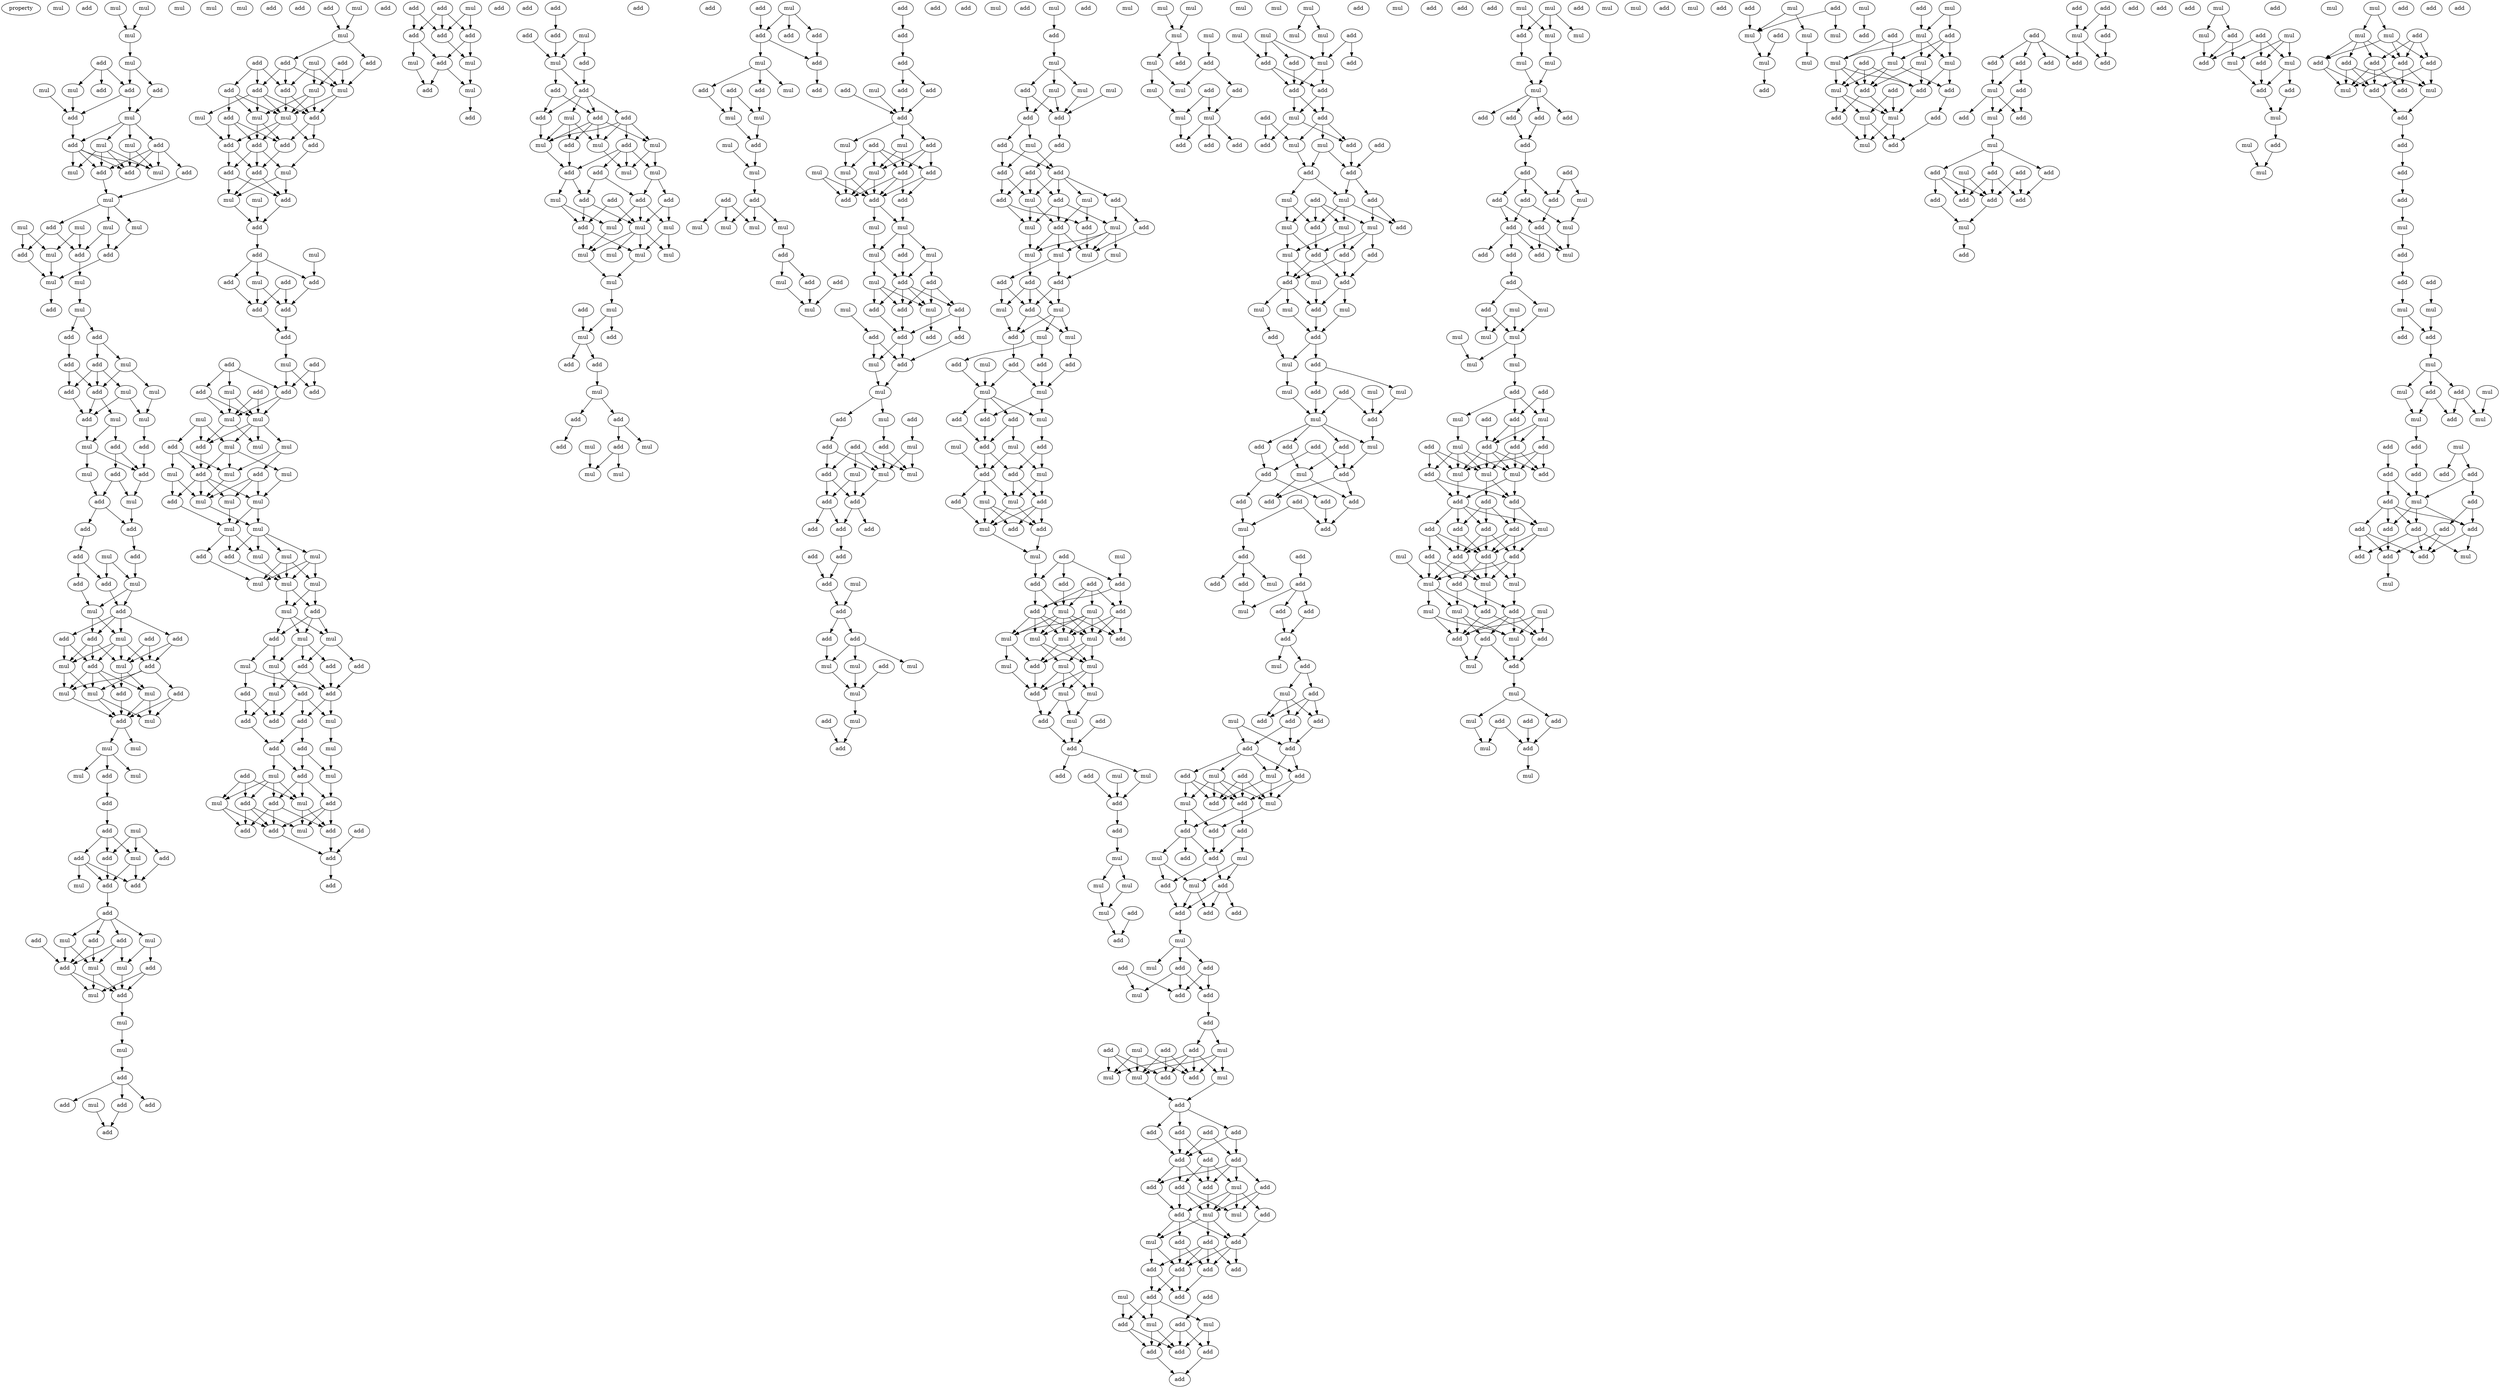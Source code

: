 digraph {
    node [fontcolor=black]
    property [mul=2,lf=1.3]
    0 [ label = mul ];
    1 [ label = add ];
    2 [ label = mul ];
    3 [ label = mul ];
    4 [ label = mul ];
    5 [ label = mul ];
    6 [ label = mul ];
    7 [ label = add ];
    8 [ label = mul ];
    9 [ label = add ];
    10 [ label = mul ];
    11 [ label = add ];
    12 [ label = add ];
    13 [ label = mul ];
    14 [ label = add ];
    15 [ label = add ];
    16 [ label = add ];
    17 [ label = mul ];
    18 [ label = mul ];
    19 [ label = mul ];
    20 [ label = add ];
    21 [ label = add ];
    22 [ label = add ];
    23 [ label = mul ];
    24 [ label = mul ];
    25 [ label = mul ];
    26 [ label = mul ];
    27 [ label = mul ];
    28 [ label = mul ];
    29 [ label = add ];
    30 [ label = add ];
    31 [ label = mul ];
    32 [ label = add ];
    33 [ label = add ];
    34 [ label = mul ];
    35 [ label = mul ];
    36 [ label = add ];
    37 [ label = mul ];
    38 [ label = add ];
    39 [ label = add ];
    40 [ label = mul ];
    41 [ label = add ];
    42 [ label = add ];
    43 [ label = add ];
    44 [ label = mul ];
    45 [ label = mul ];
    46 [ label = add ];
    47 [ label = mul ];
    48 [ label = mul ];
    49 [ label = add ];
    50 [ label = add ];
    51 [ label = mul ];
    52 [ label = add ];
    53 [ label = add ];
    54 [ label = add ];
    55 [ label = mul ];
    56 [ label = mul ];
    57 [ label = add ];
    58 [ label = add ];
    59 [ label = add ];
    60 [ label = add ];
    61 [ label = mul ];
    62 [ label = add ];
    63 [ label = mul ];
    64 [ label = add ];
    65 [ label = add ];
    66 [ label = mul ];
    67 [ label = add ];
    68 [ label = mul ];
    69 [ label = add ];
    70 [ label = add ];
    71 [ label = add ];
    72 [ label = add ];
    73 [ label = mul ];
    74 [ label = add ];
    75 [ label = mul ];
    76 [ label = mul ];
    77 [ label = add ];
    78 [ label = mul ];
    79 [ label = mul ];
    80 [ label = add ];
    81 [ label = add ];
    82 [ label = mul ];
    83 [ label = mul ];
    84 [ label = add ];
    85 [ label = mul ];
    86 [ label = mul ];
    87 [ label = mul ];
    88 [ label = mul ];
    89 [ label = add ];
    90 [ label = mul ];
    91 [ label = add ];
    92 [ label = mul ];
    93 [ label = add ];
    94 [ label = add ];
    95 [ label = mul ];
    96 [ label = add ];
    97 [ label = add ];
    98 [ label = add ];
    99 [ label = add ];
    100 [ label = add ];
    101 [ label = mul ];
    102 [ label = add ];
    103 [ label = add ];
    104 [ label = add ];
    105 [ label = mul ];
    106 [ label = add ];
    107 [ label = mul ];
    108 [ label = mul ];
    109 [ label = mul ];
    110 [ label = add ];
    111 [ label = add ];
    112 [ label = mul ];
    113 [ label = add ];
    114 [ label = mul ];
    115 [ label = mul ];
    116 [ label = add ];
    117 [ label = add ];
    118 [ label = add ];
    119 [ label = mul ];
    120 [ label = add ];
    121 [ label = add ];
    122 [ label = add ];
    123 [ label = add ];
    124 [ label = mul ];
    125 [ label = mul ];
    126 [ label = add ];
    127 [ label = add ];
    128 [ label = mul ];
    129 [ label = add ];
    130 [ label = add ];
    131 [ label = add ];
    132 [ label = add ];
    133 [ label = mul ];
    134 [ label = mul ];
    135 [ label = add ];
    136 [ label = add ];
    137 [ label = add ];
    138 [ label = mul ];
    139 [ label = mul ];
    140 [ label = mul ];
    141 [ label = add ];
    142 [ label = add ];
    143 [ label = add ];
    144 [ label = add ];
    145 [ label = add ];
    146 [ label = mul ];
    147 [ label = add ];
    148 [ label = add ];
    149 [ label = mul ];
    150 [ label = mul ];
    151 [ label = add ];
    152 [ label = add ];
    153 [ label = add ];
    154 [ label = mul ];
    155 [ label = add ];
    156 [ label = mul ];
    157 [ label = add ];
    158 [ label = add ];
    159 [ label = add ];
    160 [ label = add ];
    161 [ label = add ];
    162 [ label = add ];
    163 [ label = mul ];
    164 [ label = add ];
    165 [ label = add ];
    166 [ label = add ];
    167 [ label = mul ];
    168 [ label = add ];
    169 [ label = add ];
    170 [ label = mul ];
    171 [ label = mul ];
    172 [ label = mul ];
    173 [ label = add ];
    174 [ label = mul ];
    175 [ label = mul ];
    176 [ label = add ];
    177 [ label = mul ];
    178 [ label = add ];
    179 [ label = mul ];
    180 [ label = mul ];
    181 [ label = add ];
    182 [ label = mul ];
    183 [ label = mul ];
    184 [ label = add ];
    185 [ label = mul ];
    186 [ label = mul ];
    187 [ label = mul ];
    188 [ label = mul ];
    189 [ label = add ];
    190 [ label = mul ];
    191 [ label = mul ];
    192 [ label = mul ];
    193 [ label = add ];
    194 [ label = mul ];
    195 [ label = mul ];
    196 [ label = mul ];
    197 [ label = mul ];
    198 [ label = add ];
    199 [ label = add ];
    200 [ label = mul ];
    201 [ label = mul ];
    202 [ label = mul ];
    203 [ label = mul ];
    204 [ label = add ];
    205 [ label = add ];
    206 [ label = add ];
    207 [ label = add ];
    208 [ label = add ];
    209 [ label = add ];
    210 [ label = mul ];
    211 [ label = add ];
    212 [ label = add ];
    213 [ label = add ];
    214 [ label = mul ];
    215 [ label = mul ];
    216 [ label = add ];
    217 [ label = add ];
    218 [ label = add ];
    219 [ label = add ];
    220 [ label = mul ];
    221 [ label = mul ];
    222 [ label = mul ];
    223 [ label = add ];
    224 [ label = add ];
    225 [ label = mul ];
    226 [ label = add ];
    227 [ label = mul ];
    228 [ label = add ];
    229 [ label = add ];
    230 [ label = add ];
    231 [ label = add ];
    232 [ label = add ];
    233 [ label = add ];
    234 [ label = mul ];
    235 [ label = add ];
    236 [ label = add ];
    237 [ label = add ];
    238 [ label = add ];
    239 [ label = add ];
    240 [ label = add ];
    241 [ label = mul ];
    242 [ label = mul ];
    243 [ label = add ];
    244 [ label = mul ];
    245 [ label = add ];
    246 [ label = add ];
    247 [ label = add ];
    248 [ label = add ];
    249 [ label = add ];
    250 [ label = mul ];
    251 [ label = add ];
    252 [ label = add ];
    253 [ label = add ];
    254 [ label = add ];
    255 [ label = mul ];
    256 [ label = add ];
    257 [ label = add ];
    258 [ label = add ];
    259 [ label = mul ];
    260 [ label = add ];
    261 [ label = add ];
    262 [ label = mul ];
    263 [ label = add ];
    264 [ label = add ];
    265 [ label = mul ];
    266 [ label = mul ];
    267 [ label = mul ];
    268 [ label = add ];
    269 [ label = add ];
    270 [ label = mul ];
    271 [ label = add ];
    272 [ label = mul ];
    273 [ label = add ];
    274 [ label = add ];
    275 [ label = add ];
    276 [ label = add ];
    277 [ label = mul ];
    278 [ label = mul ];
    279 [ label = mul ];
    280 [ label = mul ];
    281 [ label = mul ];
    282 [ label = mul ];
    283 [ label = mul ];
    284 [ label = mul ];
    285 [ label = add ];
    286 [ label = mul ];
    287 [ label = mul ];
    288 [ label = add ];
    289 [ label = add ];
    290 [ label = add ];
    291 [ label = mul ];
    292 [ label = add ];
    293 [ label = add ];
    294 [ label = add ];
    295 [ label = mul ];
    296 [ label = mul ];
    297 [ label = add ];
    298 [ label = mul ];
    299 [ label = mul ];
    300 [ label = mul ];
    301 [ label = add ];
    302 [ label = add ];
    303 [ label = add ];
    304 [ label = add ];
    305 [ label = mul ];
    306 [ label = add ];
    307 [ label = add ];
    308 [ label = add ];
    309 [ label = add ];
    310 [ label = add ];
    311 [ label = mul ];
    312 [ label = mul ];
    313 [ label = mul ];
    314 [ label = mul ];
    315 [ label = add ];
    316 [ label = mul ];
    317 [ label = add ];
    318 [ label = add ];
    319 [ label = mul ];
    320 [ label = mul ];
    321 [ label = mul ];
    322 [ label = mul ];
    323 [ label = add ];
    324 [ label = add ];
    325 [ label = mul ];
    326 [ label = add ];
    327 [ label = add ];
    328 [ label = mul ];
    329 [ label = add ];
    330 [ label = add ];
    331 [ label = add ];
    332 [ label = add ];
    333 [ label = mul ];
    334 [ label = add ];
    335 [ label = add ];
    336 [ label = add ];
    337 [ label = add ];
    338 [ label = mul ];
    339 [ label = mul ];
    340 [ label = add ];
    341 [ label = add ];
    342 [ label = mul ];
    343 [ label = mul ];
    344 [ label = mul ];
    345 [ label = add ];
    346 [ label = add ];
    347 [ label = add ];
    348 [ label = add ];
    349 [ label = mul ];
    350 [ label = mul ];
    351 [ label = mul ];
    352 [ label = mul ];
    353 [ label = add ];
    354 [ label = add ];
    355 [ label = mul ];
    356 [ label = add ];
    357 [ label = add ];
    358 [ label = add ];
    359 [ label = mul ];
    360 [ label = add ];
    361 [ label = mul ];
    362 [ label = add ];
    363 [ label = add ];
    364 [ label = add ];
    365 [ label = add ];
    366 [ label = add ];
    367 [ label = mul ];
    368 [ label = mul ];
    369 [ label = add ];
    370 [ label = add ];
    371 [ label = mul ];
    372 [ label = mul ];
    373 [ label = add ];
    374 [ label = add ];
    375 [ label = add ];
    376 [ label = add ];
    377 [ label = mul ];
    378 [ label = mul ];
    379 [ label = mul ];
    380 [ label = add ];
    381 [ label = add ];
    382 [ label = add ];
    383 [ label = add ];
    384 [ label = add ];
    385 [ label = add ];
    386 [ label = add ];
    387 [ label = add ];
    388 [ label = add ];
    389 [ label = mul ];
    390 [ label = add ];
    391 [ label = add ];
    392 [ label = add ];
    393 [ label = mul ];
    394 [ label = mul ];
    395 [ label = add ];
    396 [ label = mul ];
    397 [ label = mul ];
    398 [ label = mul ];
    399 [ label = add ];
    400 [ label = mul ];
    401 [ label = add ];
    402 [ label = mul ];
    403 [ label = add ];
    404 [ label = add ];
    405 [ label = mul ];
    406 [ label = add ];
    407 [ label = mul ];
    408 [ label = add ];
    409 [ label = mul ];
    410 [ label = mul ];
    411 [ label = add ];
    412 [ label = add ];
    413 [ label = add ];
    414 [ label = add ];
    415 [ label = mul ];
    416 [ label = add ];
    417 [ label = add ];
    418 [ label = add ];
    419 [ label = add ];
    420 [ label = mul ];
    421 [ label = mul ];
    422 [ label = add ];
    423 [ label = add ];
    424 [ label = add ];
    425 [ label = add ];
    426 [ label = mul ];
    427 [ label = add ];
    428 [ label = mul ];
    429 [ label = mul ];
    430 [ label = mul ];
    431 [ label = mul ];
    432 [ label = mul ];
    433 [ label = add ];
    434 [ label = add ];
    435 [ label = add ];
    436 [ label = mul ];
    437 [ label = mul ];
    438 [ label = add ];
    439 [ label = add ];
    440 [ label = mul ];
    441 [ label = mul ];
    442 [ label = add ];
    443 [ label = add ];
    444 [ label = mul ];
    445 [ label = add ];
    446 [ label = add ];
    447 [ label = mul ];
    448 [ label = mul ];
    449 [ label = add ];
    450 [ label = mul ];
    451 [ label = add ];
    452 [ label = add ];
    453 [ label = mul ];
    454 [ label = add ];
    455 [ label = mul ];
    456 [ label = add ];
    457 [ label = mul ];
    458 [ label = add ];
    459 [ label = add ];
    460 [ label = mul ];
    461 [ label = add ];
    462 [ label = mul ];
    463 [ label = add ];
    464 [ label = mul ];
    465 [ label = add ];
    466 [ label = add ];
    467 [ label = mul ];
    468 [ label = mul ];
    469 [ label = add ];
    470 [ label = add ];
    471 [ label = add ];
    472 [ label = add ];
    473 [ label = add ];
    474 [ label = mul ];
    475 [ label = add ];
    476 [ label = mul ];
    477 [ label = add ];
    478 [ label = mul ];
    479 [ label = mul ];
    480 [ label = add ];
    481 [ label = mul ];
    482 [ label = mul ];
    483 [ label = mul ];
    484 [ label = add ];
    485 [ label = mul ];
    486 [ label = mul ];
    487 [ label = add ];
    488 [ label = mul ];
    489 [ label = mul ];
    490 [ label = add ];
    491 [ label = mul ];
    492 [ label = add ];
    493 [ label = add ];
    494 [ label = add ];
    495 [ label = mul ];
    496 [ label = add ];
    497 [ label = mul ];
    498 [ label = mul ];
    499 [ label = add ];
    500 [ label = add ];
    501 [ label = mul ];
    502 [ label = mul ];
    503 [ label = mul ];
    504 [ label = mul ];
    505 [ label = add ];
    506 [ label = mul ];
    507 [ label = add ];
    508 [ label = mul ];
    509 [ label = mul ];
    510 [ label = mul ];
    511 [ label = mul ];
    512 [ label = add ];
    513 [ label = add ];
    514 [ label = add ];
    515 [ label = mul ];
    516 [ label = add ];
    517 [ label = mul ];
    518 [ label = mul ];
    519 [ label = mul ];
    520 [ label = add ];
    521 [ label = add ];
    522 [ label = add ];
    523 [ label = mul ];
    524 [ label = mul ];
    525 [ label = mul ];
    526 [ label = mul ];
    527 [ label = mul ];
    528 [ label = mul ];
    529 [ label = add ];
    530 [ label = mul ];
    531 [ label = add ];
    532 [ label = add ];
    533 [ label = mul ];
    534 [ label = add ];
    535 [ label = add ];
    536 [ label = add ];
    537 [ label = add ];
    538 [ label = add ];
    539 [ label = mul ];
    540 [ label = add ];
    541 [ label = mul ];
    542 [ label = add ];
    543 [ label = mul ];
    544 [ label = add ];
    545 [ label = add ];
    546 [ label = add ];
    547 [ label = mul ];
    548 [ label = add ];
    549 [ label = add ];
    550 [ label = mul ];
    551 [ label = add ];
    552 [ label = mul ];
    553 [ label = mul ];
    554 [ label = add ];
    555 [ label = mul ];
    556 [ label = add ];
    557 [ label = add ];
    558 [ label = add ];
    559 [ label = mul ];
    560 [ label = mul ];
    561 [ label = add ];
    562 [ label = add ];
    563 [ label = mul ];
    564 [ label = add ];
    565 [ label = mul ];
    566 [ label = mul ];
    567 [ label = add ];
    568 [ label = add ];
    569 [ label = add ];
    570 [ label = mul ];
    571 [ label = mul ];
    572 [ label = mul ];
    573 [ label = mul ];
    574 [ label = add ];
    575 [ label = add ];
    576 [ label = mul ];
    577 [ label = add ];
    578 [ label = mul ];
    579 [ label = add ];
    580 [ label = add ];
    581 [ label = add ];
    582 [ label = add ];
    583 [ label = mul ];
    584 [ label = add ];
    585 [ label = add ];
    586 [ label = add ];
    587 [ label = add ];
    588 [ label = add ];
    589 [ label = add ];
    590 [ label = add ];
    591 [ label = add ];
    592 [ label = mul ];
    593 [ label = add ];
    594 [ label = add ];
    595 [ label = mul ];
    596 [ label = add ];
    597 [ label = add ];
    598 [ label = add ];
    599 [ label = add ];
    600 [ label = mul ];
    601 [ label = add ];
    602 [ label = add ];
    603 [ label = add ];
    604 [ label = mul ];
    605 [ label = mul ];
    606 [ label = add ];
    607 [ label = add ];
    608 [ label = mul ];
    609 [ label = add ];
    610 [ label = mul ];
    611 [ label = add ];
    612 [ label = add ];
    613 [ label = add ];
    614 [ label = add ];
    615 [ label = add ];
    616 [ label = add ];
    617 [ label = mul ];
    618 [ label = mul ];
    619 [ label = add ];
    620 [ label = add ];
    621 [ label = mul ];
    622 [ label = mul ];
    623 [ label = add ];
    624 [ label = add ];
    625 [ label = add ];
    626 [ label = add ];
    627 [ label = add ];
    628 [ label = add ];
    629 [ label = add ];
    630 [ label = mul ];
    631 [ label = mul ];
    632 [ label = mul ];
    633 [ label = add ];
    634 [ label = add ];
    635 [ label = add ];
    636 [ label = add ];
    637 [ label = add ];
    638 [ label = mul ];
    639 [ label = add ];
    640 [ label = mul ];
    641 [ label = add ];
    642 [ label = add ];
    643 [ label = add ];
    644 [ label = add ];
    645 [ label = add ];
    646 [ label = mul ];
    647 [ label = add ];
    648 [ label = add ];
    649 [ label = mul ];
    650 [ label = mul ];
    651 [ label = add ];
    652 [ label = add ];
    653 [ label = mul ];
    654 [ label = mul ];
    655 [ label = add ];
    656 [ label = mul ];
    657 [ label = add ];
    658 [ label = add ];
    659 [ label = add ];
    660 [ label = add ];
    661 [ label = add ];
    662 [ label = add ];
    663 [ label = add ];
    664 [ label = add ];
    665 [ label = add ];
    666 [ label = add ];
    667 [ label = add ];
    668 [ label = add ];
    669 [ label = add ];
    670 [ label = mul ];
    671 [ label = add ];
    672 [ label = add ];
    673 [ label = mul ];
    674 [ label = mul ];
    675 [ label = mul ];
    676 [ label = add ];
    677 [ label = add ];
    678 [ label = add ];
    679 [ label = add ];
    680 [ label = add ];
    681 [ label = add ];
    682 [ label = add ];
    683 [ label = add ];
    684 [ label = add ];
    685 [ label = mul ];
    686 [ label = add ];
    687 [ label = add ];
    688 [ label = add ];
    689 [ label = mul ];
    690 [ label = mul ];
    691 [ label = add ];
    692 [ label = add ];
    693 [ label = add ];
    694 [ label = add ];
    695 [ label = add ];
    696 [ label = mul ];
    697 [ label = add ];
    698 [ label = mul ];
    699 [ label = mul ];
    700 [ label = add ];
    701 [ label = mul ];
    702 [ label = mul ];
    703 [ label = mul ];
    704 [ label = mul ];
    705 [ label = mul ];
    706 [ label = add ];
    707 [ label = add ];
    708 [ label = mul ];
    709 [ label = add ];
    710 [ label = add ];
    711 [ label = add ];
    712 [ label = add ];
    713 [ label = add ];
    714 [ label = add ];
    715 [ label = add ];
    716 [ label = mul ];
    717 [ label = add ];
    718 [ label = add ];
    719 [ label = add ];
    720 [ label = mul ];
    721 [ label = add ];
    722 [ label = mul ];
    723 [ label = add ];
    724 [ label = add ];
    725 [ label = add ];
    726 [ label = mul ];
    727 [ label = mul ];
    728 [ label = add ];
    729 [ label = add ];
    730 [ label = mul ];
    731 [ label = mul ];
    732 [ label = mul ];
    733 [ label = mul ];
    734 [ label = mul ];
    735 [ label = add ];
    736 [ label = add ];
    737 [ label = mul ];
    738 [ label = add ];
    739 [ label = mul ];
    740 [ label = add ];
    741 [ label = mul ];
    742 [ label = add ];
    743 [ label = mul ];
    744 [ label = add ];
    745 [ label = add ];
    746 [ label = add ];
    747 [ label = add ];
    748 [ label = mul ];
    749 [ label = add ];
    750 [ label = mul ];
    751 [ label = mul ];
    752 [ label = add ];
    753 [ label = add ];
    754 [ label = add ];
    755 [ label = mul ];
    756 [ label = add ];
    757 [ label = add ];
    758 [ label = add ];
    759 [ label = add ];
    760 [ label = add ];
    761 [ label = add ];
    762 [ label = add ];
    763 [ label = mul ];
    764 [ label = add ];
    765 [ label = mul ];
    766 [ label = mul ];
    767 [ label = add ];
    768 [ label = mul ];
    769 [ label = add ];
    770 [ label = mul ];
    771 [ label = mul ];
    772 [ label = add ];
    773 [ label = mul ];
    774 [ label = add ];
    775 [ label = add ];
    776 [ label = mul ];
    777 [ label = add ];
    778 [ label = add ];
    779 [ label = mul ];
    780 [ label = mul ];
    781 [ label = mul ];
    782 [ label = add ];
    783 [ label = add ];
    784 [ label = add ];
    785 [ label = add ];
    786 [ label = add ];
    787 [ label = mul ];
    788 [ label = mul ];
    789 [ label = add ];
    790 [ label = mul ];
    791 [ label = add ];
    792 [ label = mul ];
    793 [ label = mul ];
    794 [ label = mul ];
    795 [ label = add ];
    796 [ label = mul ];
    797 [ label = mul ];
    798 [ label = mul ];
    799 [ label = add ];
    800 [ label = add ];
    801 [ label = add ];
    802 [ label = mul ];
    803 [ label = add ];
    804 [ label = add ];
    805 [ label = mul ];
    806 [ label = mul ];
    807 [ label = mul ];
    808 [ label = mul ];
    809 [ label = mul ];
    810 [ label = add ];
    811 [ label = add ];
    812 [ label = add ];
    813 [ label = mul ];
    814 [ label = add ];
    815 [ label = add ];
    816 [ label = mul ];
    817 [ label = mul ];
    818 [ label = add ];
    819 [ label = add ];
    820 [ label = add ];
    821 [ label = mul ];
    822 [ label = add ];
    823 [ label = add ];
    824 [ label = mul ];
    825 [ label = add ];
    826 [ label = add ];
    827 [ label = add ];
    828 [ label = add ];
    829 [ label = add ];
    830 [ label = add ];
    831 [ label = add ];
    832 [ label = mul ];
    833 [ label = add ];
    834 [ label = add ];
    835 [ label = mul ];
    836 [ label = add ];
    837 [ label = add ];
    838 [ label = mul ];
    839 [ label = add ];
    840 [ label = add ];
    841 [ label = mul ];
    842 [ label = add ];
    843 [ label = add ];
    844 [ label = add ];
    845 [ label = add ];
    846 [ label = add ];
    847 [ label = add ];
    848 [ label = add ];
    849 [ label = mul ];
    850 [ label = add ];
    851 [ label = add ];
    852 [ label = mul ];
    853 [ label = mul ];
    854 [ label = mul ];
    855 [ label = add ];
    856 [ label = add ];
    857 [ label = mul ];
    858 [ label = add ];
    859 [ label = add ];
    860 [ label = mul ];
    861 [ label = add ];
    862 [ label = add ];
    863 [ label = mul ];
    864 [ label = add ];
    865 [ label = mul ];
    866 [ label = mul ];
    867 [ label = add ];
    868 [ label = mul ];
    869 [ label = mul ];
    870 [ label = mul ];
    871 [ label = add ];
    872 [ label = mul ];
    873 [ label = add ];
    874 [ label = add ];
    875 [ label = add ];
    876 [ label = add ];
    877 [ label = add ];
    878 [ label = mul ];
    879 [ label = mul ];
    880 [ label = add ];
    881 [ label = add ];
    882 [ label = add ];
    883 [ label = add ];
    884 [ label = add ];
    885 [ label = add ];
    886 [ label = add ];
    887 [ label = mul ];
    888 [ label = add ];
    889 [ label = add ];
    890 [ label = add ];
    891 [ label = mul ];
    892 [ label = mul ];
    893 [ label = add ];
    894 [ label = add ];
    895 [ label = add ];
    896 [ label = mul ];
    897 [ label = mul ];
    898 [ label = add ];
    899 [ label = mul ];
    900 [ label = add ];
    901 [ label = add ];
    902 [ label = mul ];
    903 [ label = mul ];
    904 [ label = add ];
    905 [ label = mul ];
    906 [ label = add ];
    907 [ label = add ];
    908 [ label = add ];
    909 [ label = add ];
    910 [ label = add ];
    911 [ label = add ];
    912 [ label = mul ];
    913 [ label = add ];
    914 [ label = add ];
    915 [ label = add ];
    916 [ label = add ];
    917 [ label = add ];
    918 [ label = add ];
    919 [ label = add ];
    920 [ label = add ];
    921 [ label = add ];
    922 [ label = mul ];
    923 [ label = add ];
    924 [ label = mul ];
    2 -> 5 [ name = 0 ];
    3 -> 5 [ name = 1 ];
    5 -> 6 [ name = 2 ];
    6 -> 9 [ name = 3 ];
    6 -> 11 [ name = 4 ];
    7 -> 8 [ name = 5 ];
    7 -> 9 [ name = 6 ];
    7 -> 12 [ name = 7 ];
    8 -> 14 [ name = 8 ];
    9 -> 13 [ name = 9 ];
    9 -> 14 [ name = 10 ];
    10 -> 14 [ name = 11 ];
    11 -> 13 [ name = 12 ];
    13 -> 15 [ name = 13 ];
    13 -> 16 [ name = 14 ];
    13 -> 17 [ name = 15 ];
    13 -> 18 [ name = 16 ];
    14 -> 16 [ name = 17 ];
    15 -> 19 [ name = 18 ];
    15 -> 20 [ name = 19 ];
    15 -> 21 [ name = 20 ];
    15 -> 22 [ name = 21 ];
    16 -> 19 [ name = 22 ];
    16 -> 20 [ name = 23 ];
    16 -> 21 [ name = 24 ];
    16 -> 23 [ name = 25 ];
    17 -> 19 [ name = 26 ];
    17 -> 20 [ name = 27 ];
    17 -> 21 [ name = 28 ];
    17 -> 23 [ name = 29 ];
    18 -> 19 [ name = 30 ];
    18 -> 21 [ name = 31 ];
    20 -> 24 [ name = 32 ];
    22 -> 24 [ name = 33 ];
    24 -> 26 [ name = 34 ];
    24 -> 28 [ name = 35 ];
    24 -> 29 [ name = 36 ];
    25 -> 31 [ name = 37 ];
    25 -> 32 [ name = 38 ];
    26 -> 30 [ name = 39 ];
    26 -> 33 [ name = 40 ];
    27 -> 31 [ name = 41 ];
    27 -> 33 [ name = 42 ];
    28 -> 30 [ name = 43 ];
    29 -> 32 [ name = 44 ];
    29 -> 33 [ name = 45 ];
    30 -> 35 [ name = 46 ];
    31 -> 35 [ name = 47 ];
    32 -> 35 [ name = 48 ];
    33 -> 34 [ name = 49 ];
    34 -> 37 [ name = 50 ];
    35 -> 36 [ name = 51 ];
    37 -> 38 [ name = 52 ];
    37 -> 39 [ name = 53 ];
    38 -> 40 [ name = 54 ];
    38 -> 42 [ name = 55 ];
    39 -> 41 [ name = 56 ];
    40 -> 44 [ name = 57 ];
    40 -> 46 [ name = 58 ];
    41 -> 43 [ name = 59 ];
    41 -> 46 [ name = 60 ];
    42 -> 43 [ name = 61 ];
    42 -> 45 [ name = 62 ];
    42 -> 46 [ name = 63 ];
    43 -> 49 [ name = 64 ];
    44 -> 47 [ name = 65 ];
    45 -> 47 [ name = 66 ];
    45 -> 49 [ name = 67 ];
    46 -> 48 [ name = 68 ];
    46 -> 49 [ name = 69 ];
    47 -> 50 [ name = 70 ];
    48 -> 51 [ name = 71 ];
    48 -> 52 [ name = 72 ];
    49 -> 51 [ name = 73 ];
    50 -> 53 [ name = 74 ];
    51 -> 53 [ name = 75 ];
    51 -> 55 [ name = 76 ];
    52 -> 53 [ name = 77 ];
    52 -> 54 [ name = 78 ];
    53 -> 56 [ name = 79 ];
    54 -> 56 [ name = 80 ];
    54 -> 57 [ name = 81 ];
    55 -> 57 [ name = 82 ];
    56 -> 59 [ name = 83 ];
    57 -> 58 [ name = 84 ];
    57 -> 59 [ name = 85 ];
    58 -> 60 [ name = 86 ];
    59 -> 62 [ name = 87 ];
    60 -> 64 [ name = 88 ];
    60 -> 65 [ name = 89 ];
    62 -> 66 [ name = 90 ];
    63 -> 65 [ name = 91 ];
    63 -> 66 [ name = 92 ];
    64 -> 68 [ name = 93 ];
    65 -> 67 [ name = 94 ];
    66 -> 67 [ name = 95 ];
    66 -> 68 [ name = 96 ];
    67 -> 70 [ name = 97 ];
    67 -> 71 [ name = 98 ];
    67 -> 72 [ name = 99 ];
    67 -> 73 [ name = 100 ];
    68 -> 70 [ name = 101 ];
    68 -> 73 [ name = 102 ];
    69 -> 75 [ name = 103 ];
    69 -> 77 [ name = 104 ];
    70 -> 74 [ name = 105 ];
    70 -> 75 [ name = 106 ];
    70 -> 76 [ name = 107 ];
    71 -> 74 [ name = 108 ];
    71 -> 76 [ name = 109 ];
    72 -> 75 [ name = 110 ];
    72 -> 77 [ name = 111 ];
    73 -> 74 [ name = 112 ];
    73 -> 75 [ name = 113 ];
    73 -> 76 [ name = 114 ];
    73 -> 77 [ name = 115 ];
    74 -> 79 [ name = 116 ];
    74 -> 81 [ name = 117 ];
    74 -> 82 [ name = 118 ];
    74 -> 83 [ name = 119 ];
    75 -> 81 [ name = 120 ];
    75 -> 83 [ name = 121 ];
    76 -> 79 [ name = 122 ];
    76 -> 82 [ name = 123 ];
    77 -> 79 [ name = 124 ];
    77 -> 80 [ name = 125 ];
    77 -> 82 [ name = 126 ];
    79 -> 84 [ name = 127 ];
    79 -> 85 [ name = 128 ];
    80 -> 84 [ name = 129 ];
    80 -> 85 [ name = 130 ];
    81 -> 84 [ name = 131 ];
    82 -> 84 [ name = 132 ];
    83 -> 84 [ name = 133 ];
    83 -> 85 [ name = 134 ];
    84 -> 86 [ name = 135 ];
    84 -> 87 [ name = 136 ];
    86 -> 88 [ name = 137 ];
    86 -> 89 [ name = 138 ];
    86 -> 90 [ name = 139 ];
    89 -> 91 [ name = 140 ];
    91 -> 93 [ name = 141 ];
    92 -> 95 [ name = 142 ];
    92 -> 96 [ name = 143 ];
    92 -> 97 [ name = 144 ];
    93 -> 95 [ name = 145 ];
    93 -> 97 [ name = 146 ];
    93 -> 98 [ name = 147 ];
    95 -> 99 [ name = 148 ];
    95 -> 100 [ name = 149 ];
    96 -> 100 [ name = 150 ];
    97 -> 99 [ name = 151 ];
    98 -> 99 [ name = 152 ];
    98 -> 100 [ name = 153 ];
    98 -> 101 [ name = 154 ];
    99 -> 102 [ name = 155 ];
    102 -> 104 [ name = 156 ];
    102 -> 105 [ name = 157 ];
    102 -> 106 [ name = 158 ];
    102 -> 107 [ name = 159 ];
    103 -> 110 [ name = 160 ];
    104 -> 108 [ name = 161 ];
    104 -> 110 [ name = 162 ];
    105 -> 108 [ name = 163 ];
    105 -> 110 [ name = 164 ];
    106 -> 108 [ name = 165 ];
    106 -> 109 [ name = 166 ];
    106 -> 110 [ name = 167 ];
    107 -> 109 [ name = 168 ];
    107 -> 111 [ name = 169 ];
    108 -> 112 [ name = 170 ];
    108 -> 113 [ name = 171 ];
    109 -> 113 [ name = 172 ];
    110 -> 112 [ name = 173 ];
    110 -> 113 [ name = 174 ];
    111 -> 112 [ name = 175 ];
    111 -> 113 [ name = 176 ];
    113 -> 114 [ name = 177 ];
    114 -> 115 [ name = 178 ];
    115 -> 116 [ name = 179 ];
    116 -> 117 [ name = 180 ];
    116 -> 120 [ name = 181 ];
    116 -> 121 [ name = 182 ];
    117 -> 122 [ name = 183 ];
    119 -> 122 [ name = 184 ];
    123 -> 125 [ name = 185 ];
    124 -> 125 [ name = 186 ];
    125 -> 126 [ name = 187 ];
    125 -> 130 [ name = 188 ];
    126 -> 131 [ name = 189 ];
    126 -> 132 [ name = 190 ];
    126 -> 133 [ name = 191 ];
    127 -> 131 [ name = 192 ];
    127 -> 132 [ name = 193 ];
    127 -> 135 [ name = 194 ];
    128 -> 131 [ name = 195 ];
    128 -> 133 [ name = 196 ];
    128 -> 134 [ name = 197 ];
    129 -> 133 [ name = 198 ];
    129 -> 134 [ name = 199 ];
    130 -> 133 [ name = 200 ];
    131 -> 137 [ name = 201 ];
    131 -> 138 [ name = 202 ];
    132 -> 137 [ name = 203 ];
    132 -> 138 [ name = 204 ];
    132 -> 139 [ name = 205 ];
    132 -> 140 [ name = 206 ];
    133 -> 137 [ name = 207 ];
    133 -> 138 [ name = 208 ];
    134 -> 137 [ name = 209 ];
    134 -> 138 [ name = 210 ];
    134 -> 140 [ name = 211 ];
    135 -> 136 [ name = 212 ];
    135 -> 138 [ name = 213 ];
    135 -> 140 [ name = 214 ];
    136 -> 142 [ name = 215 ];
    136 -> 143 [ name = 216 ];
    136 -> 144 [ name = 217 ];
    137 -> 141 [ name = 218 ];
    137 -> 144 [ name = 219 ];
    138 -> 141 [ name = 220 ];
    138 -> 142 [ name = 221 ];
    138 -> 143 [ name = 222 ];
    139 -> 142 [ name = 223 ];
    140 -> 143 [ name = 224 ];
    140 -> 144 [ name = 225 ];
    141 -> 146 [ name = 226 ];
    142 -> 145 [ name = 227 ];
    142 -> 147 [ name = 228 ];
    143 -> 145 [ name = 229 ];
    143 -> 146 [ name = 230 ];
    143 -> 147 [ name = 231 ];
    144 -> 147 [ name = 232 ];
    145 -> 148 [ name = 233 ];
    145 -> 150 [ name = 234 ];
    146 -> 148 [ name = 235 ];
    146 -> 150 [ name = 236 ];
    147 -> 148 [ name = 237 ];
    147 -> 150 [ name = 238 ];
    148 -> 151 [ name = 239 ];
    149 -> 151 [ name = 240 ];
    150 -> 151 [ name = 241 ];
    151 -> 152 [ name = 242 ];
    152 -> 155 [ name = 243 ];
    152 -> 156 [ name = 244 ];
    152 -> 157 [ name = 245 ];
    154 -> 157 [ name = 246 ];
    155 -> 160 [ name = 247 ];
    156 -> 159 [ name = 248 ];
    156 -> 160 [ name = 249 ];
    157 -> 159 [ name = 250 ];
    158 -> 159 [ name = 251 ];
    158 -> 160 [ name = 252 ];
    159 -> 161 [ name = 253 ];
    160 -> 161 [ name = 254 ];
    161 -> 163 [ name = 255 ];
    162 -> 168 [ name = 256 ];
    162 -> 169 [ name = 257 ];
    163 -> 168 [ name = 258 ];
    163 -> 169 [ name = 259 ];
    164 -> 165 [ name = 260 ];
    164 -> 167 [ name = 261 ];
    164 -> 168 [ name = 262 ];
    165 -> 170 [ name = 263 ];
    165 -> 172 [ name = 264 ];
    166 -> 170 [ name = 265 ];
    166 -> 172 [ name = 266 ];
    167 -> 170 [ name = 267 ];
    167 -> 172 [ name = 268 ];
    168 -> 170 [ name = 269 ];
    168 -> 172 [ name = 270 ];
    170 -> 173 [ name = 271 ];
    170 -> 174 [ name = 272 ];
    170 -> 175 [ name = 273 ];
    170 -> 177 [ name = 274 ];
    171 -> 173 [ name = 275 ];
    171 -> 175 [ name = 276 ];
    171 -> 176 [ name = 277 ];
    172 -> 173 [ name = 278 ];
    172 -> 174 [ name = 279 ];
    173 -> 178 [ name = 280 ];
    175 -> 178 [ name = 281 ];
    175 -> 179 [ name = 282 ];
    175 -> 182 [ name = 283 ];
    176 -> 178 [ name = 284 ];
    176 -> 180 [ name = 285 ];
    176 -> 182 [ name = 286 ];
    177 -> 181 [ name = 287 ];
    177 -> 182 [ name = 288 ];
    178 -> 183 [ name = 289 ];
    178 -> 184 [ name = 290 ];
    178 -> 185 [ name = 291 ];
    178 -> 186 [ name = 292 ];
    179 -> 183 [ name = 293 ];
    180 -> 184 [ name = 294 ];
    180 -> 186 [ name = 295 ];
    181 -> 183 [ name = 296 ];
    181 -> 185 [ name = 297 ];
    181 -> 186 [ name = 298 ];
    182 -> 186 [ name = 299 ];
    183 -> 187 [ name = 300 ];
    183 -> 188 [ name = 301 ];
    184 -> 187 [ name = 302 ];
    185 -> 187 [ name = 303 ];
    186 -> 188 [ name = 304 ];
    187 -> 189 [ name = 305 ];
    187 -> 191 [ name = 306 ];
    187 -> 193 [ name = 307 ];
    188 -> 190 [ name = 308 ];
    188 -> 191 [ name = 309 ];
    188 -> 192 [ name = 310 ];
    188 -> 193 [ name = 311 ];
    189 -> 196 [ name = 312 ];
    190 -> 194 [ name = 313 ];
    190 -> 195 [ name = 314 ];
    190 -> 196 [ name = 315 ];
    191 -> 195 [ name = 316 ];
    192 -> 194 [ name = 317 ];
    192 -> 195 [ name = 318 ];
    192 -> 196 [ name = 319 ];
    193 -> 195 [ name = 320 ];
    194 -> 197 [ name = 321 ];
    194 -> 198 [ name = 322 ];
    195 -> 197 [ name = 323 ];
    195 -> 198 [ name = 324 ];
    197 -> 199 [ name = 325 ];
    197 -> 200 [ name = 326 ];
    197 -> 201 [ name = 327 ];
    198 -> 199 [ name = 328 ];
    198 -> 200 [ name = 329 ];
    198 -> 201 [ name = 330 ];
    199 -> 202 [ name = 331 ];
    199 -> 203 [ name = 332 ];
    200 -> 202 [ name = 333 ];
    200 -> 205 [ name = 334 ];
    200 -> 206 [ name = 335 ];
    201 -> 204 [ name = 336 ];
    201 -> 206 [ name = 337 ];
    202 -> 209 [ name = 338 ];
    202 -> 210 [ name = 339 ];
    203 -> 207 [ name = 340 ];
    203 -> 208 [ name = 341 ];
    204 -> 208 [ name = 342 ];
    205 -> 208 [ name = 343 ];
    206 -> 208 [ name = 344 ];
    206 -> 210 [ name = 345 ];
    207 -> 211 [ name = 346 ];
    207 -> 212 [ name = 347 ];
    208 -> 213 [ name = 348 ];
    208 -> 214 [ name = 349 ];
    209 -> 212 [ name = 350 ];
    209 -> 213 [ name = 351 ];
    209 -> 214 [ name = 352 ];
    210 -> 211 [ name = 353 ];
    210 -> 212 [ name = 354 ];
    211 -> 217 [ name = 355 ];
    213 -> 216 [ name = 356 ];
    213 -> 217 [ name = 357 ];
    214 -> 215 [ name = 358 ];
    215 -> 221 [ name = 359 ];
    216 -> 218 [ name = 360 ];
    216 -> 221 [ name = 361 ];
    217 -> 218 [ name = 362 ];
    217 -> 220 [ name = 363 ];
    218 -> 224 [ name = 364 ];
    218 -> 225 [ name = 365 ];
    218 -> 226 [ name = 366 ];
    219 -> 222 [ name = 367 ];
    219 -> 223 [ name = 368 ];
    219 -> 225 [ name = 369 ];
    220 -> 222 [ name = 370 ];
    220 -> 223 [ name = 371 ];
    220 -> 225 [ name = 372 ];
    220 -> 226 [ name = 373 ];
    221 -> 224 [ name = 374 ];
    222 -> 229 [ name = 375 ];
    222 -> 230 [ name = 376 ];
    223 -> 227 [ name = 377 ];
    223 -> 229 [ name = 378 ];
    223 -> 230 [ name = 379 ];
    224 -> 227 [ name = 380 ];
    224 -> 230 [ name = 381 ];
    224 -> 231 [ name = 382 ];
    225 -> 227 [ name = 383 ];
    225 -> 231 [ name = 384 ];
    226 -> 229 [ name = 385 ];
    226 -> 230 [ name = 386 ];
    226 -> 231 [ name = 387 ];
    228 -> 232 [ name = 388 ];
    230 -> 232 [ name = 389 ];
    231 -> 232 [ name = 390 ];
    232 -> 236 [ name = 391 ];
    233 -> 238 [ name = 392 ];
    233 -> 239 [ name = 393 ];
    233 -> 240 [ name = 394 ];
    234 -> 239 [ name = 395 ];
    234 -> 240 [ name = 396 ];
    235 -> 238 [ name = 397 ];
    235 -> 240 [ name = 398 ];
    238 -> 242 [ name = 399 ];
    238 -> 243 [ name = 400 ];
    239 -> 241 [ name = 401 ];
    239 -> 243 [ name = 402 ];
    240 -> 241 [ name = 403 ];
    241 -> 244 [ name = 404 ];
    242 -> 245 [ name = 405 ];
    243 -> 244 [ name = 406 ];
    243 -> 245 [ name = 407 ];
    244 -> 247 [ name = 408 ];
    248 -> 252 [ name = 409 ];
    250 -> 254 [ name = 410 ];
    250 -> 255 [ name = 411 ];
    251 -> 255 [ name = 412 ];
    252 -> 255 [ name = 413 ];
    254 -> 256 [ name = 414 ];
    255 -> 256 [ name = 415 ];
    255 -> 257 [ name = 416 ];
    256 -> 258 [ name = 417 ];
    256 -> 259 [ name = 418 ];
    256 -> 260 [ name = 419 ];
    256 -> 261 [ name = 420 ];
    257 -> 258 [ name = 421 ];
    257 -> 260 [ name = 422 ];
    258 -> 262 [ name = 423 ];
    258 -> 264 [ name = 424 ];
    258 -> 265 [ name = 425 ];
    258 -> 266 [ name = 426 ];
    259 -> 264 [ name = 427 ];
    259 -> 265 [ name = 428 ];
    259 -> 266 [ name = 429 ];
    260 -> 265 [ name = 430 ];
    261 -> 262 [ name = 431 ];
    261 -> 263 [ name = 432 ];
    261 -> 265 [ name = 433 ];
    261 -> 266 [ name = 434 ];
    262 -> 267 [ name = 435 ];
    262 -> 270 [ name = 436 ];
    263 -> 267 [ name = 437 ];
    263 -> 268 [ name = 438 ];
    263 -> 269 [ name = 439 ];
    263 -> 270 [ name = 440 ];
    264 -> 268 [ name = 441 ];
    265 -> 268 [ name = 442 ];
    266 -> 270 [ name = 443 ];
    267 -> 271 [ name = 444 ];
    267 -> 275 [ name = 445 ];
    268 -> 272 [ name = 446 ];
    268 -> 273 [ name = 447 ];
    269 -> 271 [ name = 448 ];
    269 -> 273 [ name = 449 ];
    271 -> 277 [ name = 450 ];
    271 -> 278 [ name = 451 ];
    271 -> 279 [ name = 452 ];
    272 -> 276 [ name = 453 ];
    272 -> 278 [ name = 454 ];
    273 -> 276 [ name = 455 ];
    273 -> 279 [ name = 456 ];
    274 -> 276 [ name = 457 ];
    274 -> 279 [ name = 458 ];
    275 -> 277 [ name = 459 ];
    275 -> 279 [ name = 460 ];
    276 -> 280 [ name = 461 ];
    276 -> 283 [ name = 462 ];
    277 -> 281 [ name = 463 ];
    277 -> 283 [ name = 464 ];
    278 -> 280 [ name = 465 ];
    279 -> 280 [ name = 466 ];
    279 -> 281 [ name = 467 ];
    279 -> 282 [ name = 468 ];
    279 -> 283 [ name = 469 ];
    280 -> 284 [ name = 470 ];
    283 -> 284 [ name = 471 ];
    284 -> 286 [ name = 472 ];
    285 -> 287 [ name = 473 ];
    286 -> 287 [ name = 474 ];
    286 -> 288 [ name = 475 ];
    287 -> 289 [ name = 476 ];
    287 -> 290 [ name = 477 ];
    290 -> 291 [ name = 478 ];
    291 -> 292 [ name = 479 ];
    291 -> 293 [ name = 480 ];
    292 -> 297 [ name = 481 ];
    293 -> 294 [ name = 482 ];
    293 -> 296 [ name = 483 ];
    294 -> 298 [ name = 484 ];
    294 -> 299 [ name = 485 ];
    295 -> 298 [ name = 486 ];
    300 -> 302 [ name = 487 ];
    300 -> 303 [ name = 488 ];
    300 -> 304 [ name = 489 ];
    301 -> 302 [ name = 490 ];
    302 -> 305 [ name = 491 ];
    302 -> 306 [ name = 492 ];
    303 -> 306 [ name = 493 ];
    305 -> 307 [ name = 494 ];
    305 -> 310 [ name = 495 ];
    305 -> 311 [ name = 496 ];
    306 -> 309 [ name = 497 ];
    307 -> 313 [ name = 498 ];
    308 -> 312 [ name = 499 ];
    308 -> 313 [ name = 500 ];
    310 -> 312 [ name = 501 ];
    312 -> 315 [ name = 502 ];
    313 -> 315 [ name = 503 ];
    314 -> 316 [ name = 504 ];
    315 -> 316 [ name = 505 ];
    316 -> 317 [ name = 506 ];
    317 -> 319 [ name = 507 ];
    317 -> 320 [ name = 508 ];
    317 -> 321 [ name = 509 ];
    318 -> 319 [ name = 510 ];
    318 -> 321 [ name = 511 ];
    318 -> 322 [ name = 512 ];
    320 -> 323 [ name = 513 ];
    323 -> 324 [ name = 514 ];
    323 -> 325 [ name = 515 ];
    324 -> 328 [ name = 516 ];
    325 -> 328 [ name = 517 ];
    326 -> 329 [ name = 518 ];
    327 -> 328 [ name = 519 ];
    329 -> 330 [ name = 520 ];
    330 -> 334 [ name = 521 ];
    330 -> 335 [ name = 522 ];
    332 -> 336 [ name = 523 ];
    333 -> 336 [ name = 524 ];
    334 -> 336 [ name = 525 ];
    335 -> 336 [ name = 526 ];
    336 -> 337 [ name = 527 ];
    336 -> 338 [ name = 528 ];
    336 -> 339 [ name = 529 ];
    337 -> 341 [ name = 530 ];
    337 -> 343 [ name = 531 ];
    337 -> 345 [ name = 532 ];
    338 -> 343 [ name = 533 ];
    338 -> 345 [ name = 534 ];
    339 -> 344 [ name = 535 ];
    340 -> 341 [ name = 536 ];
    340 -> 343 [ name = 537 ];
    340 -> 344 [ name = 538 ];
    340 -> 345 [ name = 539 ];
    341 -> 346 [ name = 540 ];
    341 -> 347 [ name = 541 ];
    342 -> 346 [ name = 542 ];
    342 -> 348 [ name = 543 ];
    343 -> 346 [ name = 544 ];
    343 -> 348 [ name = 545 ];
    344 -> 346 [ name = 546 ];
    344 -> 348 [ name = 547 ];
    345 -> 346 [ name = 548 ];
    345 -> 347 [ name = 549 ];
    345 -> 348 [ name = 550 ];
    346 -> 349 [ name = 551 ];
    346 -> 350 [ name = 552 ];
    347 -> 349 [ name = 553 ];
    349 -> 351 [ name = 554 ];
    349 -> 352 [ name = 555 ];
    349 -> 353 [ name = 556 ];
    350 -> 352 [ name = 557 ];
    351 -> 354 [ name = 558 ];
    351 -> 356 [ name = 559 ];
    352 -> 354 [ name = 560 ];
    352 -> 355 [ name = 561 ];
    353 -> 354 [ name = 562 ];
    354 -> 357 [ name = 563 ];
    354 -> 358 [ name = 564 ];
    354 -> 359 [ name = 565 ];
    354 -> 360 [ name = 566 ];
    355 -> 358 [ name = 567 ];
    355 -> 359 [ name = 568 ];
    355 -> 360 [ name = 569 ];
    356 -> 357 [ name = 570 ];
    356 -> 358 [ name = 571 ];
    356 -> 359 [ name = 572 ];
    357 -> 364 [ name = 573 ];
    357 -> 365 [ name = 574 ];
    358 -> 364 [ name = 575 ];
    359 -> 363 [ name = 576 ];
    360 -> 364 [ name = 577 ];
    361 -> 362 [ name = 578 ];
    362 -> 366 [ name = 579 ];
    362 -> 367 [ name = 580 ];
    364 -> 366 [ name = 581 ];
    364 -> 367 [ name = 582 ];
    365 -> 366 [ name = 583 ];
    366 -> 368 [ name = 584 ];
    367 -> 368 [ name = 585 ];
    368 -> 369 [ name = 586 ];
    368 -> 371 [ name = 587 ];
    369 -> 375 [ name = 588 ];
    370 -> 372 [ name = 589 ];
    371 -> 374 [ name = 590 ];
    372 -> 378 [ name = 591 ];
    372 -> 379 [ name = 592 ];
    373 -> 376 [ name = 593 ];
    373 -> 377 [ name = 594 ];
    373 -> 378 [ name = 595 ];
    373 -> 379 [ name = 596 ];
    374 -> 378 [ name = 597 ];
    374 -> 379 [ name = 598 ];
    375 -> 376 [ name = 599 ];
    375 -> 378 [ name = 600 ];
    376 -> 380 [ name = 601 ];
    376 -> 381 [ name = 602 ];
    377 -> 380 [ name = 603 ];
    377 -> 381 [ name = 604 ];
    378 -> 381 [ name = 605 ];
    380 -> 383 [ name = 606 ];
    380 -> 384 [ name = 607 ];
    381 -> 382 [ name = 608 ];
    381 -> 384 [ name = 609 ];
    384 -> 386 [ name = 610 ];
    385 -> 388 [ name = 611 ];
    386 -> 388 [ name = 612 ];
    388 -> 390 [ name = 613 ];
    389 -> 390 [ name = 614 ];
    390 -> 391 [ name = 615 ];
    390 -> 392 [ name = 616 ];
    391 -> 393 [ name = 617 ];
    391 -> 394 [ name = 618 ];
    391 -> 396 [ name = 619 ];
    392 -> 393 [ name = 620 ];
    393 -> 398 [ name = 621 ];
    394 -> 398 [ name = 622 ];
    395 -> 398 [ name = 623 ];
    398 -> 402 [ name = 624 ];
    400 -> 403 [ name = 625 ];
    401 -> 404 [ name = 626 ];
    402 -> 404 [ name = 627 ];
    403 -> 405 [ name = 628 ];
    405 -> 407 [ name = 629 ];
    405 -> 408 [ name = 630 ];
    405 -> 409 [ name = 631 ];
    407 -> 412 [ name = 632 ];
    408 -> 411 [ name = 633 ];
    408 -> 412 [ name = 634 ];
    409 -> 411 [ name = 635 ];
    409 -> 412 [ name = 636 ];
    410 -> 412 [ name = 637 ];
    411 -> 413 [ name = 638 ];
    411 -> 415 [ name = 639 ];
    412 -> 414 [ name = 640 ];
    413 -> 416 [ name = 641 ];
    413 -> 418 [ name = 642 ];
    414 -> 417 [ name = 643 ];
    415 -> 416 [ name = 644 ];
    415 -> 418 [ name = 645 ];
    416 -> 419 [ name = 646 ];
    416 -> 420 [ name = 647 ];
    417 -> 419 [ name = 648 ];
    417 -> 420 [ name = 649 ];
    417 -> 423 [ name = 650 ];
    418 -> 420 [ name = 651 ];
    418 -> 421 [ name = 652 ];
    418 -> 422 [ name = 653 ];
    418 -> 423 [ name = 654 ];
    419 -> 427 [ name = 655 ];
    419 -> 428 [ name = 656 ];
    420 -> 425 [ name = 657 ];
    420 -> 428 [ name = 658 ];
    421 -> 425 [ name = 659 ];
    421 -> 427 [ name = 660 ];
    422 -> 424 [ name = 661 ];
    422 -> 426 [ name = 662 ];
    423 -> 425 [ name = 663 ];
    423 -> 426 [ name = 664 ];
    423 -> 428 [ name = 665 ];
    424 -> 429 [ name = 666 ];
    425 -> 429 [ name = 667 ];
    425 -> 431 [ name = 668 ];
    425 -> 432 [ name = 669 ];
    426 -> 429 [ name = 670 ];
    426 -> 430 [ name = 671 ];
    426 -> 431 [ name = 672 ];
    426 -> 432 [ name = 673 ];
    427 -> 429 [ name = 674 ];
    428 -> 432 [ name = 675 ];
    430 -> 434 [ name = 676 ];
    431 -> 433 [ name = 677 ];
    431 -> 434 [ name = 678 ];
    432 -> 435 [ name = 679 ];
    433 -> 437 [ name = 680 ];
    433 -> 438 [ name = 681 ];
    434 -> 436 [ name = 682 ];
    434 -> 438 [ name = 683 ];
    435 -> 436 [ name = 684 ];
    435 -> 437 [ name = 685 ];
    435 -> 438 [ name = 686 ];
    436 -> 439 [ name = 687 ];
    436 -> 440 [ name = 688 ];
    436 -> 441 [ name = 689 ];
    437 -> 439 [ name = 690 ];
    438 -> 439 [ name = 691 ];
    438 -> 441 [ name = 692 ];
    439 -> 443 [ name = 693 ];
    440 -> 445 [ name = 694 ];
    440 -> 446 [ name = 695 ];
    441 -> 442 [ name = 696 ];
    442 -> 447 [ name = 697 ];
    443 -> 447 [ name = 698 ];
    443 -> 448 [ name = 699 ];
    444 -> 448 [ name = 700 ];
    445 -> 448 [ name = 701 ];
    446 -> 447 [ name = 702 ];
    447 -> 449 [ name = 703 ];
    447 -> 450 [ name = 704 ];
    448 -> 449 [ name = 705 ];
    448 -> 450 [ name = 706 ];
    448 -> 451 [ name = 707 ];
    448 -> 452 [ name = 708 ];
    449 -> 456 [ name = 709 ];
    450 -> 454 [ name = 710 ];
    451 -> 456 [ name = 711 ];
    452 -> 455 [ name = 712 ];
    452 -> 456 [ name = 713 ];
    453 -> 458 [ name = 714 ];
    454 -> 457 [ name = 715 ];
    454 -> 459 [ name = 716 ];
    455 -> 457 [ name = 717 ];
    455 -> 458 [ name = 718 ];
    456 -> 458 [ name = 719 ];
    456 -> 459 [ name = 720 ];
    457 -> 462 [ name = 721 ];
    457 -> 463 [ name = 722 ];
    458 -> 460 [ name = 723 ];
    458 -> 461 [ name = 724 ];
    458 -> 462 [ name = 725 ];
    459 -> 462 [ name = 726 ];
    459 -> 463 [ name = 727 ];
    460 -> 464 [ name = 728 ];
    460 -> 465 [ name = 729 ];
    460 -> 466 [ name = 730 ];
    461 -> 464 [ name = 731 ];
    462 -> 464 [ name = 732 ];
    462 -> 466 [ name = 733 ];
    463 -> 464 [ name = 734 ];
    463 -> 465 [ name = 735 ];
    463 -> 466 [ name = 736 ];
    464 -> 468 [ name = 737 ];
    466 -> 468 [ name = 738 ];
    467 -> 473 [ name = 739 ];
    468 -> 472 [ name = 740 ];
    469 -> 471 [ name = 741 ];
    469 -> 472 [ name = 742 ];
    469 -> 473 [ name = 743 ];
    470 -> 474 [ name = 744 ];
    470 -> 475 [ name = 745 ];
    470 -> 476 [ name = 746 ];
    470 -> 477 [ name = 747 ];
    471 -> 476 [ name = 748 ];
    472 -> 476 [ name = 749 ];
    472 -> 477 [ name = 750 ];
    473 -> 475 [ name = 751 ];
    473 -> 477 [ name = 752 ];
    474 -> 478 [ name = 753 ];
    474 -> 479 [ name = 754 ];
    474 -> 480 [ name = 755 ];
    474 -> 481 [ name = 756 ];
    474 -> 482 [ name = 757 ];
    475 -> 478 [ name = 758 ];
    475 -> 479 [ name = 759 ];
    475 -> 480 [ name = 760 ];
    476 -> 478 [ name = 761 ];
    476 -> 479 [ name = 762 ];
    476 -> 480 [ name = 763 ];
    476 -> 481 [ name = 764 ];
    476 -> 482 [ name = 765 ];
    477 -> 478 [ name = 766 ];
    477 -> 479 [ name = 767 ];
    477 -> 481 [ name = 768 ];
    477 -> 482 [ name = 769 ];
    478 -> 484 [ name = 770 ];
    478 -> 485 [ name = 771 ];
    478 -> 486 [ name = 772 ];
    479 -> 484 [ name = 773 ];
    479 -> 485 [ name = 774 ];
    481 -> 483 [ name = 775 ];
    481 -> 484 [ name = 776 ];
    482 -> 485 [ name = 777 ];
    482 -> 486 [ name = 778 ];
    483 -> 487 [ name = 779 ];
    484 -> 487 [ name = 780 ];
    485 -> 487 [ name = 781 ];
    485 -> 488 [ name = 782 ];
    485 -> 489 [ name = 783 ];
    486 -> 487 [ name = 784 ];
    486 -> 488 [ name = 785 ];
    486 -> 489 [ name = 786 ];
    487 -> 490 [ name = 787 ];
    488 -> 490 [ name = 788 ];
    488 -> 491 [ name = 789 ];
    489 -> 491 [ name = 790 ];
    490 -> 493 [ name = 791 ];
    491 -> 493 [ name = 792 ];
    492 -> 493 [ name = 793 ];
    493 -> 494 [ name = 794 ];
    493 -> 495 [ name = 795 ];
    495 -> 499 [ name = 796 ];
    496 -> 499 [ name = 797 ];
    497 -> 499 [ name = 798 ];
    499 -> 500 [ name = 799 ];
    500 -> 501 [ name = 800 ];
    501 -> 502 [ name = 801 ];
    501 -> 503 [ name = 802 ];
    502 -> 504 [ name = 803 ];
    503 -> 504 [ name = 804 ];
    504 -> 507 [ name = 805 ];
    505 -> 507 [ name = 806 ];
    506 -> 510 [ name = 807 ];
    508 -> 510 [ name = 808 ];
    509 -> 512 [ name = 809 ];
    510 -> 511 [ name = 810 ];
    510 -> 513 [ name = 811 ];
    511 -> 515 [ name = 812 ];
    511 -> 517 [ name = 813 ];
    512 -> 514 [ name = 814 ];
    512 -> 515 [ name = 815 ];
    514 -> 518 [ name = 816 ];
    516 -> 518 [ name = 817 ];
    516 -> 519 [ name = 818 ];
    517 -> 519 [ name = 819 ];
    518 -> 520 [ name = 820 ];
    518 -> 521 [ name = 821 ];
    518 -> 522 [ name = 822 ];
    519 -> 520 [ name = 823 ];
    525 -> 526 [ name = 824 ];
    525 -> 530 [ name = 825 ];
    527 -> 531 [ name = 826 ];
    528 -> 531 [ name = 827 ];
    528 -> 533 [ name = 828 ];
    528 -> 534 [ name = 829 ];
    529 -> 532 [ name = 830 ];
    529 -> 533 [ name = 831 ];
    530 -> 533 [ name = 832 ];
    531 -> 535 [ name = 833 ];
    531 -> 536 [ name = 834 ];
    533 -> 535 [ name = 835 ];
    533 -> 536 [ name = 836 ];
    534 -> 536 [ name = 837 ];
    535 -> 538 [ name = 838 ];
    535 -> 539 [ name = 839 ];
    536 -> 538 [ name = 840 ];
    536 -> 539 [ name = 841 ];
    537 -> 541 [ name = 842 ];
    537 -> 544 [ name = 843 ];
    538 -> 541 [ name = 844 ];
    538 -> 542 [ name = 845 ];
    538 -> 543 [ name = 846 ];
    539 -> 542 [ name = 847 ];
    539 -> 544 [ name = 848 ];
    540 -> 545 [ name = 849 ];
    541 -> 546 [ name = 850 ];
    542 -> 545 [ name = 851 ];
    543 -> 545 [ name = 852 ];
    543 -> 546 [ name = 853 ];
    545 -> 548 [ name = 854 ];
    545 -> 550 [ name = 855 ];
    546 -> 547 [ name = 856 ];
    546 -> 550 [ name = 857 ];
    547 -> 552 [ name = 858 ];
    547 -> 554 [ name = 859 ];
    548 -> 551 [ name = 860 ];
    548 -> 555 [ name = 861 ];
    549 -> 552 [ name = 862 ];
    549 -> 553 [ name = 863 ];
    549 -> 554 [ name = 864 ];
    549 -> 555 [ name = 865 ];
    550 -> 551 [ name = 866 ];
    550 -> 553 [ name = 867 ];
    550 -> 554 [ name = 868 ];
    552 -> 558 [ name = 869 ];
    552 -> 559 [ name = 870 ];
    553 -> 556 [ name = 871 ];
    553 -> 559 [ name = 872 ];
    554 -> 558 [ name = 873 ];
    555 -> 556 [ name = 874 ];
    555 -> 557 [ name = 875 ];
    555 -> 558 [ name = 876 ];
    556 -> 561 [ name = 877 ];
    556 -> 562 [ name = 878 ];
    557 -> 562 [ name = 879 ];
    558 -> 561 [ name = 880 ];
    558 -> 562 [ name = 881 ];
    559 -> 560 [ name = 882 ];
    559 -> 561 [ name = 883 ];
    560 -> 564 [ name = 884 ];
    561 -> 563 [ name = 885 ];
    561 -> 564 [ name = 886 ];
    561 -> 566 [ name = 887 ];
    562 -> 564 [ name = 888 ];
    562 -> 565 [ name = 889 ];
    563 -> 567 [ name = 890 ];
    564 -> 568 [ name = 891 ];
    565 -> 568 [ name = 892 ];
    566 -> 568 [ name = 893 ];
    567 -> 570 [ name = 894 ];
    568 -> 569 [ name = 895 ];
    568 -> 570 [ name = 896 ];
    569 -> 572 [ name = 897 ];
    569 -> 575 [ name = 898 ];
    570 -> 571 [ name = 899 ];
    571 -> 576 [ name = 900 ];
    572 -> 577 [ name = 901 ];
    573 -> 577 [ name = 902 ];
    574 -> 576 [ name = 903 ];
    574 -> 577 [ name = 904 ];
    575 -> 576 [ name = 905 ];
    576 -> 578 [ name = 906 ];
    576 -> 579 [ name = 907 ];
    576 -> 580 [ name = 908 ];
    576 -> 582 [ name = 909 ];
    577 -> 578 [ name = 910 ];
    578 -> 584 [ name = 911 ];
    579 -> 583 [ name = 912 ];
    580 -> 585 [ name = 913 ];
    581 -> 584 [ name = 914 ];
    581 -> 585 [ name = 915 ];
    582 -> 583 [ name = 916 ];
    582 -> 584 [ name = 917 ];
    583 -> 586 [ name = 918 ];
    583 -> 587 [ name = 919 ];
    584 -> 586 [ name = 920 ];
    584 -> 587 [ name = 921 ];
    585 -> 589 [ name = 922 ];
    585 -> 590 [ name = 923 ];
    586 -> 591 [ name = 924 ];
    588 -> 591 [ name = 925 ];
    588 -> 592 [ name = 926 ];
    589 -> 592 [ name = 927 ];
    590 -> 591 [ name = 928 ];
    592 -> 593 [ name = 929 ];
    593 -> 595 [ name = 930 ];
    593 -> 597 [ name = 931 ];
    593 -> 598 [ name = 932 ];
    594 -> 596 [ name = 933 ];
    596 -> 599 [ name = 934 ];
    596 -> 600 [ name = 935 ];
    596 -> 601 [ name = 936 ];
    598 -> 600 [ name = 937 ];
    599 -> 602 [ name = 938 ];
    601 -> 602 [ name = 939 ];
    602 -> 605 [ name = 940 ];
    602 -> 606 [ name = 941 ];
    606 -> 607 [ name = 942 ];
    606 -> 608 [ name = 943 ];
    607 -> 609 [ name = 944 ];
    607 -> 612 [ name = 945 ];
    607 -> 613 [ name = 946 ];
    608 -> 609 [ name = 947 ];
    608 -> 612 [ name = 948 ];
    608 -> 613 [ name = 949 ];
    610 -> 614 [ name = 950 ];
    610 -> 615 [ name = 951 ];
    612 -> 614 [ name = 952 ];
    612 -> 615 [ name = 953 ];
    613 -> 615 [ name = 954 ];
    614 -> 616 [ name = 955 ];
    614 -> 617 [ name = 956 ];
    614 -> 618 [ name = 957 ];
    614 -> 619 [ name = 958 ];
    615 -> 618 [ name = 959 ];
    615 -> 619 [ name = 960 ];
    616 -> 621 [ name = 961 ];
    616 -> 623 [ name = 962 ];
    616 -> 624 [ name = 963 ];
    617 -> 621 [ name = 964 ];
    617 -> 622 [ name = 965 ];
    617 -> 623 [ name = 966 ];
    617 -> 624 [ name = 967 ];
    618 -> 622 [ name = 968 ];
    618 -> 623 [ name = 969 ];
    619 -> 622 [ name = 970 ];
    619 -> 624 [ name = 971 ];
    620 -> 622 [ name = 972 ];
    620 -> 623 [ name = 973 ];
    620 -> 624 [ name = 974 ];
    621 -> 625 [ name = 975 ];
    621 -> 626 [ name = 976 ];
    622 -> 626 [ name = 977 ];
    624 -> 625 [ name = 978 ];
    624 -> 627 [ name = 979 ];
    625 -> 628 [ name = 980 ];
    625 -> 629 [ name = 981 ];
    625 -> 630 [ name = 982 ];
    626 -> 629 [ name = 983 ];
    627 -> 629 [ name = 984 ];
    627 -> 631 [ name = 985 ];
    629 -> 633 [ name = 986 ];
    629 -> 634 [ name = 987 ];
    630 -> 632 [ name = 988 ];
    630 -> 634 [ name = 989 ];
    631 -> 632 [ name = 990 ];
    631 -> 633 [ name = 991 ];
    632 -> 635 [ name = 992 ];
    632 -> 636 [ name = 993 ];
    633 -> 635 [ name = 994 ];
    633 -> 636 [ name = 995 ];
    633 -> 637 [ name = 996 ];
    634 -> 635 [ name = 997 ];
    635 -> 638 [ name = 998 ];
    638 -> 639 [ name = 999 ];
    638 -> 640 [ name = 1000 ];
    638 -> 641 [ name = 1001 ];
    639 -> 644 [ name = 1002 ];
    639 -> 645 [ name = 1003 ];
    639 -> 646 [ name = 1004 ];
    641 -> 644 [ name = 1005 ];
    641 -> 645 [ name = 1006 ];
    642 -> 645 [ name = 1007 ];
    642 -> 646 [ name = 1008 ];
    644 -> 647 [ name = 1009 ];
    647 -> 648 [ name = 1010 ];
    647 -> 649 [ name = 1011 ];
    648 -> 653 [ name = 1012 ];
    648 -> 654 [ name = 1013 ];
    648 -> 655 [ name = 1014 ];
    648 -> 657 [ name = 1015 ];
    649 -> 654 [ name = 1016 ];
    649 -> 656 [ name = 1017 ];
    649 -> 657 [ name = 1018 ];
    650 -> 653 [ name = 1019 ];
    650 -> 656 [ name = 1020 ];
    650 -> 657 [ name = 1021 ];
    651 -> 653 [ name = 1022 ];
    651 -> 655 [ name = 1023 ];
    651 -> 656 [ name = 1024 ];
    652 -> 655 [ name = 1025 ];
    652 -> 656 [ name = 1026 ];
    652 -> 657 [ name = 1027 ];
    654 -> 658 [ name = 1028 ];
    656 -> 658 [ name = 1029 ];
    658 -> 660 [ name = 1030 ];
    658 -> 661 [ name = 1031 ];
    658 -> 662 [ name = 1032 ];
    659 -> 663 [ name = 1033 ];
    659 -> 665 [ name = 1034 ];
    660 -> 663 [ name = 1035 ];
    660 -> 665 [ name = 1036 ];
    661 -> 664 [ name = 1037 ];
    661 -> 665 [ name = 1038 ];
    662 -> 665 [ name = 1039 ];
    663 -> 666 [ name = 1040 ];
    663 -> 667 [ name = 1041 ];
    663 -> 668 [ name = 1042 ];
    663 -> 670 [ name = 1043 ];
    664 -> 667 [ name = 1044 ];
    664 -> 669 [ name = 1045 ];
    664 -> 670 [ name = 1046 ];
    665 -> 666 [ name = 1047 ];
    665 -> 667 [ name = 1048 ];
    665 -> 669 [ name = 1049 ];
    666 -> 671 [ name = 1050 ];
    667 -> 674 [ name = 1051 ];
    668 -> 673 [ name = 1052 ];
    668 -> 674 [ name = 1053 ];
    669 -> 671 [ name = 1054 ];
    669 -> 673 [ name = 1055 ];
    669 -> 674 [ name = 1056 ];
    670 -> 671 [ name = 1057 ];
    670 -> 672 [ name = 1058 ];
    670 -> 673 [ name = 1059 ];
    670 -> 674 [ name = 1060 ];
    671 -> 675 [ name = 1061 ];
    671 -> 677 [ name = 1062 ];
    671 -> 678 [ name = 1063 ];
    672 -> 677 [ name = 1064 ];
    674 -> 675 [ name = 1065 ];
    674 -> 676 [ name = 1066 ];
    674 -> 677 [ name = 1067 ];
    675 -> 679 [ name = 1068 ];
    675 -> 682 [ name = 1069 ];
    676 -> 679 [ name = 1070 ];
    676 -> 680 [ name = 1071 ];
    676 -> 681 [ name = 1072 ];
    676 -> 682 [ name = 1073 ];
    677 -> 679 [ name = 1074 ];
    677 -> 680 [ name = 1075 ];
    677 -> 681 [ name = 1076 ];
    678 -> 679 [ name = 1077 ];
    678 -> 681 [ name = 1078 ];
    679 -> 683 [ name = 1079 ];
    679 -> 686 [ name = 1080 ];
    681 -> 683 [ name = 1081 ];
    682 -> 683 [ name = 1082 ];
    682 -> 686 [ name = 1083 ];
    684 -> 688 [ name = 1084 ];
    685 -> 687 [ name = 1085 ];
    685 -> 689 [ name = 1086 ];
    686 -> 687 [ name = 1087 ];
    686 -> 689 [ name = 1088 ];
    686 -> 690 [ name = 1089 ];
    687 -> 691 [ name = 1090 ];
    687 -> 693 [ name = 1091 ];
    688 -> 691 [ name = 1092 ];
    688 -> 692 [ name = 1093 ];
    688 -> 693 [ name = 1094 ];
    689 -> 691 [ name = 1095 ];
    689 -> 693 [ name = 1096 ];
    690 -> 691 [ name = 1097 ];
    690 -> 692 [ name = 1098 ];
    692 -> 694 [ name = 1099 ];
    693 -> 694 [ name = 1100 ];
    696 -> 699 [ name = 1101 ];
    696 -> 700 [ name = 1102 ];
    696 -> 702 [ name = 1103 ];
    698 -> 699 [ name = 1104 ];
    698 -> 700 [ name = 1105 ];
    699 -> 703 [ name = 1106 ];
    700 -> 704 [ name = 1107 ];
    703 -> 705 [ name = 1108 ];
    704 -> 705 [ name = 1109 ];
    705 -> 706 [ name = 1110 ];
    705 -> 707 [ name = 1111 ];
    705 -> 709 [ name = 1112 ];
    705 -> 710 [ name = 1113 ];
    707 -> 711 [ name = 1114 ];
    709 -> 711 [ name = 1115 ];
    711 -> 712 [ name = 1116 ];
    712 -> 714 [ name = 1117 ];
    712 -> 715 [ name = 1118 ];
    712 -> 717 [ name = 1119 ];
    713 -> 715 [ name = 1120 ];
    713 -> 716 [ name = 1121 ];
    714 -> 718 [ name = 1122 ];
    714 -> 720 [ name = 1123 ];
    715 -> 719 [ name = 1124 ];
    716 -> 720 [ name = 1125 ];
    717 -> 718 [ name = 1126 ];
    717 -> 719 [ name = 1127 ];
    718 -> 721 [ name = 1128 ];
    718 -> 722 [ name = 1129 ];
    718 -> 723 [ name = 1130 ];
    718 -> 724 [ name = 1131 ];
    719 -> 721 [ name = 1132 ];
    719 -> 722 [ name = 1133 ];
    720 -> 722 [ name = 1134 ];
    724 -> 725 [ name = 1135 ];
    725 -> 727 [ name = 1136 ];
    725 -> 729 [ name = 1137 ];
    726 -> 731 [ name = 1138 ];
    726 -> 732 [ name = 1139 ];
    727 -> 731 [ name = 1140 ];
    729 -> 731 [ name = 1141 ];
    729 -> 732 [ name = 1142 ];
    730 -> 733 [ name = 1143 ];
    731 -> 733 [ name = 1144 ];
    731 -> 734 [ name = 1145 ];
    734 -> 735 [ name = 1146 ];
    735 -> 737 [ name = 1147 ];
    735 -> 740 [ name = 1148 ];
    735 -> 741 [ name = 1149 ];
    736 -> 740 [ name = 1150 ];
    736 -> 741 [ name = 1151 ];
    737 -> 743 [ name = 1152 ];
    738 -> 742 [ name = 1153 ];
    740 -> 742 [ name = 1154 ];
    740 -> 744 [ name = 1155 ];
    741 -> 742 [ name = 1156 ];
    741 -> 744 [ name = 1157 ];
    741 -> 746 [ name = 1158 ];
    742 -> 747 [ name = 1159 ];
    742 -> 748 [ name = 1160 ];
    742 -> 750 [ name = 1161 ];
    742 -> 751 [ name = 1162 ];
    743 -> 748 [ name = 1163 ];
    743 -> 749 [ name = 1164 ];
    743 -> 750 [ name = 1165 ];
    743 -> 751 [ name = 1166 ];
    744 -> 747 [ name = 1167 ];
    744 -> 748 [ name = 1168 ];
    744 -> 751 [ name = 1169 ];
    745 -> 748 [ name = 1170 ];
    745 -> 749 [ name = 1171 ];
    745 -> 750 [ name = 1172 ];
    746 -> 747 [ name = 1173 ];
    746 -> 750 [ name = 1174 ];
    746 -> 751 [ name = 1175 ];
    748 -> 752 [ name = 1176 ];
    748 -> 754 [ name = 1177 ];
    749 -> 753 [ name = 1178 ];
    749 -> 754 [ name = 1179 ];
    750 -> 753 [ name = 1180 ];
    751 -> 753 [ name = 1181 ];
    751 -> 754 [ name = 1182 ];
    752 -> 757 [ name = 1183 ];
    752 -> 758 [ name = 1184 ];
    752 -> 759 [ name = 1185 ];
    753 -> 755 [ name = 1186 ];
    753 -> 756 [ name = 1187 ];
    753 -> 757 [ name = 1188 ];
    753 -> 759 [ name = 1189 ];
    754 -> 755 [ name = 1190 ];
    754 -> 758 [ name = 1191 ];
    755 -> 761 [ name = 1192 ];
    755 -> 762 [ name = 1193 ];
    756 -> 760 [ name = 1194 ];
    756 -> 762 [ name = 1195 ];
    756 -> 764 [ name = 1196 ];
    757 -> 761 [ name = 1197 ];
    757 -> 762 [ name = 1198 ];
    757 -> 764 [ name = 1199 ];
    758 -> 761 [ name = 1200 ];
    758 -> 762 [ name = 1201 ];
    758 -> 764 [ name = 1202 ];
    759 -> 762 [ name = 1203 ];
    759 -> 764 [ name = 1204 ];
    760 -> 765 [ name = 1205 ];
    760 -> 766 [ name = 1206 ];
    760 -> 767 [ name = 1207 ];
    761 -> 765 [ name = 1208 ];
    761 -> 766 [ name = 1209 ];
    761 -> 768 [ name = 1210 ];
    762 -> 766 [ name = 1211 ];
    762 -> 767 [ name = 1212 ];
    762 -> 768 [ name = 1213 ];
    763 -> 765 [ name = 1214 ];
    764 -> 765 [ name = 1215 ];
    764 -> 766 [ name = 1216 ];
    765 -> 770 [ name = 1217 ];
    765 -> 771 [ name = 1218 ];
    765 -> 772 [ name = 1219 ];
    766 -> 772 [ name = 1220 ];
    767 -> 769 [ name = 1221 ];
    767 -> 770 [ name = 1222 ];
    768 -> 769 [ name = 1223 ];
    769 -> 774 [ name = 1224 ];
    769 -> 775 [ name = 1225 ];
    769 -> 776 [ name = 1226 ];
    769 -> 777 [ name = 1227 ];
    770 -> 774 [ name = 1228 ];
    770 -> 776 [ name = 1229 ];
    770 -> 777 [ name = 1230 ];
    771 -> 774 [ name = 1231 ];
    771 -> 776 [ name = 1232 ];
    772 -> 774 [ name = 1233 ];
    772 -> 775 [ name = 1234 ];
    773 -> 774 [ name = 1235 ];
    773 -> 775 [ name = 1236 ];
    773 -> 776 [ name = 1237 ];
    774 -> 779 [ name = 1238 ];
    775 -> 778 [ name = 1239 ];
    776 -> 778 [ name = 1240 ];
    777 -> 778 [ name = 1241 ];
    777 -> 779 [ name = 1242 ];
    778 -> 780 [ name = 1243 ];
    780 -> 781 [ name = 1244 ];
    780 -> 785 [ name = 1245 ];
    781 -> 787 [ name = 1246 ];
    783 -> 786 [ name = 1247 ];
    783 -> 787 [ name = 1248 ];
    784 -> 786 [ name = 1249 ];
    785 -> 786 [ name = 1250 ];
    786 -> 788 [ name = 1251 ];
    789 -> 794 [ name = 1252 ];
    790 -> 794 [ name = 1253 ];
    790 -> 796 [ name = 1254 ];
    791 -> 793 [ name = 1255 ];
    791 -> 794 [ name = 1256 ];
    792 -> 799 [ name = 1257 ];
    794 -> 797 [ name = 1258 ];
    795 -> 797 [ name = 1259 ];
    796 -> 798 [ name = 1260 ];
    797 -> 801 [ name = 1261 ];
    800 -> 805 [ name = 1262 ];
    802 -> 803 [ name = 1263 ];
    802 -> 805 [ name = 1264 ];
    803 -> 807 [ name = 1265 ];
    803 -> 808 [ name = 1266 ];
    803 -> 809 [ name = 1267 ];
    804 -> 806 [ name = 1268 ];
    804 -> 808 [ name = 1269 ];
    805 -> 806 [ name = 1270 ];
    805 -> 807 [ name = 1271 ];
    805 -> 809 [ name = 1272 ];
    806 -> 812 [ name = 1273 ];
    806 -> 813 [ name = 1274 ];
    806 -> 814 [ name = 1275 ];
    807 -> 814 [ name = 1276 ];
    807 -> 815 [ name = 1277 ];
    808 -> 812 [ name = 1278 ];
    808 -> 813 [ name = 1279 ];
    808 -> 815 [ name = 1280 ];
    809 -> 812 [ name = 1281 ];
    809 -> 814 [ name = 1282 ];
    810 -> 812 [ name = 1283 ];
    810 -> 813 [ name = 1284 ];
    810 -> 814 [ name = 1285 ];
    811 -> 816 [ name = 1286 ];
    811 -> 817 [ name = 1287 ];
    812 -> 817 [ name = 1288 ];
    812 -> 819 [ name = 1289 ];
    813 -> 816 [ name = 1290 ];
    813 -> 817 [ name = 1291 ];
    813 -> 819 [ name = 1292 ];
    814 -> 817 [ name = 1293 ];
    815 -> 818 [ name = 1294 ];
    816 -> 820 [ name = 1295 ];
    816 -> 821 [ name = 1296 ];
    817 -> 820 [ name = 1297 ];
    817 -> 821 [ name = 1298 ];
    818 -> 820 [ name = 1299 ];
    819 -> 821 [ name = 1300 ];
    822 -> 824 [ name = 1301 ];
    822 -> 826 [ name = 1302 ];
    823 -> 824 [ name = 1303 ];
    824 -> 828 [ name = 1304 ];
    824 -> 831 [ name = 1305 ];
    825 -> 827 [ name = 1306 ];
    825 -> 828 [ name = 1307 ];
    825 -> 829 [ name = 1308 ];
    825 -> 830 [ name = 1309 ];
    826 -> 831 [ name = 1310 ];
    827 -> 832 [ name = 1311 ];
    830 -> 832 [ name = 1312 ];
    830 -> 833 [ name = 1313 ];
    832 -> 834 [ name = 1314 ];
    832 -> 835 [ name = 1315 ];
    832 -> 837 [ name = 1316 ];
    833 -> 835 [ name = 1317 ];
    833 -> 837 [ name = 1318 ];
    835 -> 838 [ name = 1319 ];
    838 -> 839 [ name = 1320 ];
    838 -> 840 [ name = 1321 ];
    838 -> 843 [ name = 1322 ];
    839 -> 845 [ name = 1323 ];
    839 -> 846 [ name = 1324 ];
    839 -> 848 [ name = 1325 ];
    840 -> 846 [ name = 1326 ];
    840 -> 847 [ name = 1327 ];
    840 -> 848 [ name = 1328 ];
    841 -> 846 [ name = 1329 ];
    841 -> 848 [ name = 1330 ];
    842 -> 846 [ name = 1331 ];
    842 -> 847 [ name = 1332 ];
    843 -> 847 [ name = 1333 ];
    845 -> 849 [ name = 1334 ];
    846 -> 849 [ name = 1335 ];
    849 -> 851 [ name = 1336 ];
    852 -> 853 [ name = 1337 ];
    852 -> 855 [ name = 1338 ];
    853 -> 858 [ name = 1339 ];
    854 -> 857 [ name = 1340 ];
    854 -> 859 [ name = 1341 ];
    854 -> 860 [ name = 1342 ];
    855 -> 858 [ name = 1343 ];
    855 -> 860 [ name = 1344 ];
    856 -> 857 [ name = 1345 ];
    856 -> 858 [ name = 1346 ];
    856 -> 859 [ name = 1347 ];
    857 -> 861 [ name = 1348 ];
    857 -> 862 [ name = 1349 ];
    859 -> 861 [ name = 1350 ];
    860 -> 861 [ name = 1351 ];
    861 -> 863 [ name = 1352 ];
    862 -> 863 [ name = 1353 ];
    863 -> 867 [ name = 1354 ];
    865 -> 869 [ name = 1355 ];
    867 -> 869 [ name = 1356 ];
    868 -> 870 [ name = 1357 ];
    868 -> 872 [ name = 1358 ];
    870 -> 873 [ name = 1359 ];
    870 -> 874 [ name = 1360 ];
    870 -> 876 [ name = 1361 ];
    870 -> 877 [ name = 1362 ];
    871 -> 874 [ name = 1363 ];
    871 -> 875 [ name = 1364 ];
    871 -> 877 [ name = 1365 ];
    872 -> 873 [ name = 1366 ];
    872 -> 875 [ name = 1367 ];
    872 -> 877 [ name = 1368 ];
    873 -> 879 [ name = 1369 ];
    873 -> 881 [ name = 1370 ];
    874 -> 879 [ name = 1371 ];
    874 -> 880 [ name = 1372 ];
    874 -> 881 [ name = 1373 ];
    875 -> 878 [ name = 1374 ];
    875 -> 881 [ name = 1375 ];
    876 -> 878 [ name = 1376 ];
    876 -> 879 [ name = 1377 ];
    876 -> 881 [ name = 1378 ];
    877 -> 878 [ name = 1379 ];
    877 -> 879 [ name = 1380 ];
    877 -> 880 [ name = 1381 ];
    878 -> 882 [ name = 1382 ];
    881 -> 882 [ name = 1383 ];
    882 -> 883 [ name = 1384 ];
    883 -> 885 [ name = 1385 ];
    885 -> 886 [ name = 1386 ];
    886 -> 887 [ name = 1387 ];
    887 -> 888 [ name = 1388 ];
    888 -> 890 [ name = 1389 ];
    889 -> 892 [ name = 1390 ];
    890 -> 891 [ name = 1391 ];
    891 -> 893 [ name = 1392 ];
    891 -> 894 [ name = 1393 ];
    892 -> 894 [ name = 1394 ];
    894 -> 896 [ name = 1395 ];
    896 -> 897 [ name = 1396 ];
    896 -> 898 [ name = 1397 ];
    896 -> 900 [ name = 1398 ];
    897 -> 903 [ name = 1399 ];
    898 -> 901 [ name = 1400 ];
    898 -> 902 [ name = 1401 ];
    899 -> 902 [ name = 1402 ];
    900 -> 901 [ name = 1403 ];
    900 -> 903 [ name = 1404 ];
    903 -> 904 [ name = 1405 ];
    904 -> 909 [ name = 1406 ];
    905 -> 907 [ name = 1407 ];
    905 -> 908 [ name = 1408 ];
    906 -> 910 [ name = 1409 ];
    907 -> 912 [ name = 1410 ];
    907 -> 913 [ name = 1411 ];
    909 -> 912 [ name = 1412 ];
    910 -> 911 [ name = 1413 ];
    910 -> 912 [ name = 1414 ];
    911 -> 914 [ name = 1415 ];
    911 -> 915 [ name = 1416 ];
    911 -> 916 [ name = 1417 ];
    911 -> 918 [ name = 1418 ];
    912 -> 914 [ name = 1419 ];
    912 -> 915 [ name = 1420 ];
    912 -> 916 [ name = 1421 ];
    913 -> 914 [ name = 1422 ];
    913 -> 917 [ name = 1423 ];
    914 -> 919 [ name = 1424 ];
    914 -> 922 [ name = 1425 ];
    915 -> 920 [ name = 1426 ];
    916 -> 919 [ name = 1427 ];
    916 -> 921 [ name = 1428 ];
    916 -> 922 [ name = 1429 ];
    917 -> 919 [ name = 1430 ];
    917 -> 920 [ name = 1431 ];
    918 -> 919 [ name = 1432 ];
    918 -> 920 [ name = 1433 ];
    918 -> 921 [ name = 1434 ];
    920 -> 924 [ name = 1435 ];
}
